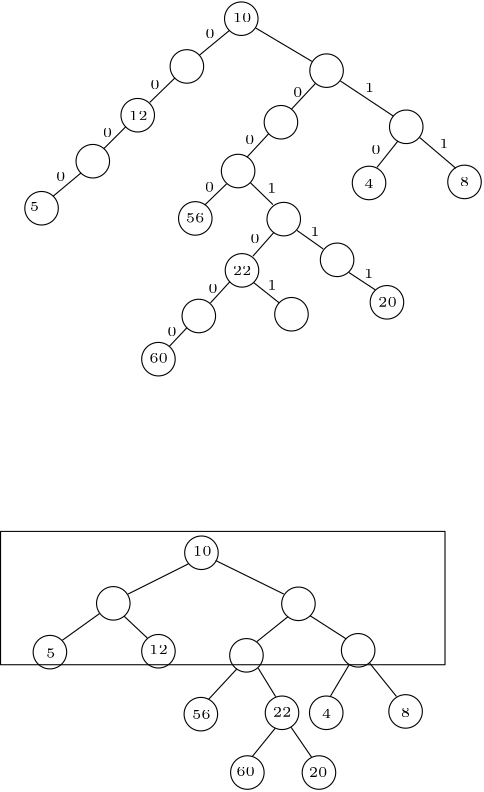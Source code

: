 <?xml version="1.0"?>
<!DOCTYPE ipe SYSTEM "ipe.dtd">
<ipe version="70218" creator="Ipe 7.2.28">
<info created="D:20241101164948" modified="D:20241101165455"/>
<ipestyle name="basic">
<symbol name="arrow/arc(spx)">
<path stroke="sym-stroke" fill="sym-stroke" pen="sym-pen">
0 0 m
-1 0.333 l
-1 -0.333 l
h
</path>
</symbol>
<symbol name="arrow/farc(spx)">
<path stroke="sym-stroke" fill="white" pen="sym-pen">
0 0 m
-1 0.333 l
-1 -0.333 l
h
</path>
</symbol>
<symbol name="arrow/ptarc(spx)">
<path stroke="sym-stroke" fill="sym-stroke" pen="sym-pen">
0 0 m
-1 0.333 l
-0.8 0 l
-1 -0.333 l
h
</path>
</symbol>
<symbol name="arrow/fptarc(spx)">
<path stroke="sym-stroke" fill="white" pen="sym-pen">
0 0 m
-1 0.333 l
-0.8 0 l
-1 -0.333 l
h
</path>
</symbol>
<symbol name="mark/circle(sx)" transformations="translations">
<path fill="sym-stroke">
0.6 0 0 0.6 0 0 e
0.4 0 0 0.4 0 0 e
</path>
</symbol>
<symbol name="mark/disk(sx)" transformations="translations">
<path fill="sym-stroke">
0.6 0 0 0.6 0 0 e
</path>
</symbol>
<symbol name="mark/fdisk(sfx)" transformations="translations">
<group>
<path fill="sym-fill">
0.5 0 0 0.5 0 0 e
</path>
<path fill="sym-stroke" fillrule="eofill">
0.6 0 0 0.6 0 0 e
0.4 0 0 0.4 0 0 e
</path>
</group>
</symbol>
<symbol name="mark/box(sx)" transformations="translations">
<path fill="sym-stroke" fillrule="eofill">
-0.6 -0.6 m
0.6 -0.6 l
0.6 0.6 l
-0.6 0.6 l
h
-0.4 -0.4 m
0.4 -0.4 l
0.4 0.4 l
-0.4 0.4 l
h
</path>
</symbol>
<symbol name="mark/square(sx)" transformations="translations">
<path fill="sym-stroke">
-0.6 -0.6 m
0.6 -0.6 l
0.6 0.6 l
-0.6 0.6 l
h
</path>
</symbol>
<symbol name="mark/fsquare(sfx)" transformations="translations">
<group>
<path fill="sym-fill">
-0.5 -0.5 m
0.5 -0.5 l
0.5 0.5 l
-0.5 0.5 l
h
</path>
<path fill="sym-stroke" fillrule="eofill">
-0.6 -0.6 m
0.6 -0.6 l
0.6 0.6 l
-0.6 0.6 l
h
-0.4 -0.4 m
0.4 -0.4 l
0.4 0.4 l
-0.4 0.4 l
h
</path>
</group>
</symbol>
<symbol name="mark/cross(sx)" transformations="translations">
<group>
<path fill="sym-stroke">
-0.43 -0.57 m
0.57 0.43 l
0.43 0.57 l
-0.57 -0.43 l
h
</path>
<path fill="sym-stroke">
-0.43 0.57 m
0.57 -0.43 l
0.43 -0.57 l
-0.57 0.43 l
h
</path>
</group>
</symbol>
<symbol name="arrow/fnormal(spx)">
<path stroke="sym-stroke" fill="white" pen="sym-pen">
0 0 m
-1 0.333 l
-1 -0.333 l
h
</path>
</symbol>
<symbol name="arrow/pointed(spx)">
<path stroke="sym-stroke" fill="sym-stroke" pen="sym-pen">
0 0 m
-1 0.333 l
-0.8 0 l
-1 -0.333 l
h
</path>
</symbol>
<symbol name="arrow/fpointed(spx)">
<path stroke="sym-stroke" fill="white" pen="sym-pen">
0 0 m
-1 0.333 l
-0.8 0 l
-1 -0.333 l
h
</path>
</symbol>
<symbol name="arrow/linear(spx)">
<path stroke="sym-stroke" pen="sym-pen">
-1 0.333 m
0 0 l
-1 -0.333 l
</path>
</symbol>
<symbol name="arrow/fdouble(spx)">
<path stroke="sym-stroke" fill="white" pen="sym-pen">
0 0 m
-1 0.333 l
-1 -0.333 l
h
-1 0 m
-2 0.333 l
-2 -0.333 l
h
</path>
</symbol>
<symbol name="arrow/double(spx)">
<path stroke="sym-stroke" fill="sym-stroke" pen="sym-pen">
0 0 m
-1 0.333 l
-1 -0.333 l
h
-1 0 m
-2 0.333 l
-2 -0.333 l
h
</path>
</symbol>
<symbol name="arrow/mid-normal(spx)">
<path stroke="sym-stroke" fill="sym-stroke" pen="sym-pen">
0.5 0 m
-0.5 0.333 l
-0.5 -0.333 l
h
</path>
</symbol>
<symbol name="arrow/mid-fnormal(spx)">
<path stroke="sym-stroke" fill="white" pen="sym-pen">
0.5 0 m
-0.5 0.333 l
-0.5 -0.333 l
h
</path>
</symbol>
<symbol name="arrow/mid-pointed(spx)">
<path stroke="sym-stroke" fill="sym-stroke" pen="sym-pen">
0.5 0 m
-0.5 0.333 l
-0.3 0 l
-0.5 -0.333 l
h
</path>
</symbol>
<symbol name="arrow/mid-fpointed(spx)">
<path stroke="sym-stroke" fill="white" pen="sym-pen">
0.5 0 m
-0.5 0.333 l
-0.3 0 l
-0.5 -0.333 l
h
</path>
</symbol>
<symbol name="arrow/mid-double(spx)">
<path stroke="sym-stroke" fill="sym-stroke" pen="sym-pen">
1 0 m
0 0.333 l
0 -0.333 l
h
0 0 m
-1 0.333 l
-1 -0.333 l
h
</path>
</symbol>
<symbol name="arrow/mid-fdouble(spx)">
<path stroke="sym-stroke" fill="white" pen="sym-pen">
1 0 m
0 0.333 l
0 -0.333 l
h
0 0 m
-1 0.333 l
-1 -0.333 l
h
</path>
</symbol>
<anglesize name="22.5 deg" value="22.5"/>
<anglesize name="30 deg" value="30"/>
<anglesize name="45 deg" value="45"/>
<anglesize name="60 deg" value="60"/>
<anglesize name="90 deg" value="90"/>
<arrowsize name="large" value="10"/>
<arrowsize name="small" value="5"/>
<arrowsize name="tiny" value="3"/>
<color name="blue" value="0 0 1"/>
<color name="brown" value="0.647 0.165 0.165"/>
<color name="darkblue" value="0 0 0.545"/>
<color name="darkcyan" value="0 0.545 0.545"/>
<color name="darkgray" value="0.663"/>
<color name="darkgreen" value="0 0.392 0"/>
<color name="darkmagenta" value="0.545 0 0.545"/>
<color name="darkorange" value="1 0.549 0"/>
<color name="darkred" value="0.545 0 0"/>
<color name="gold" value="1 0.843 0"/>
<color name="gray" value="0.745"/>
<color name="green" value="0 1 0"/>
<color name="lightblue" value="0.678 0.847 0.902"/>
<color name="lightcyan" value="0.878 1 1"/>
<color name="lightgray" value="0.827"/>
<color name="lightgreen" value="0.565 0.933 0.565"/>
<color name="lightyellow" value="1 1 0.878"/>
<color name="navy" value="0 0 0.502"/>
<color name="orange" value="1 0.647 0"/>
<color name="pink" value="1 0.753 0.796"/>
<color name="purple" value="0.627 0.125 0.941"/>
<color name="red" value="1 0 0"/>
<color name="seagreen" value="0.18 0.545 0.341"/>
<color name="turquoise" value="0.251 0.878 0.816"/>
<color name="violet" value="0.933 0.51 0.933"/>
<color name="yellow" value="1 1 0"/>
<dashstyle name="dash dot dotted" value="[4 2 1 2 1 2] 0"/>
<dashstyle name="dash dotted" value="[4 2 1 2] 0"/>
<dashstyle name="dashed" value="[4] 0"/>
<dashstyle name="dotted" value="[1 3] 0"/>
<gridsize name="10 pts (~3.5 mm)" value="10"/>
<gridsize name="14 pts (~5 mm)" value="14"/>
<gridsize name="16 pts (~6 mm)" value="16"/>
<gridsize name="20 pts (~7 mm)" value="20"/>
<gridsize name="28 pts (~10 mm)" value="28"/>
<gridsize name="32 pts (~12 mm)" value="32"/>
<gridsize name="4 pts" value="4"/>
<gridsize name="56 pts (~20 mm)" value="56"/>
<gridsize name="8 pts (~3 mm)" value="8"/>
<opacity name="10%" value="0.1"/>
<opacity name="30%" value="0.3"/>
<opacity name="50%" value="0.5"/>
<opacity name="75%" value="0.75"/>
<pen name="fat" value="1.2"/>
<pen name="heavier" value="0.8"/>
<pen name="ultrafat" value="2"/>
<symbolsize name="large" value="5"/>
<symbolsize name="small" value="2"/>
<symbolsize name="tiny" value="1.1"/>
<textsize name="Huge" value="\Huge"/>
<textsize name="LARGE" value="\LARGE"/>
<textsize name="Large" value="\Large"/>
<textsize name="footnote" value="\footnotesize"/>
<textsize name="huge" value="\huge"/>
<textsize name="large" value="\large"/>
<textsize name="script" value="\scriptsize"/>
<textsize name="small" value="\small"/>
<textsize name="tiny" value="\tiny"/>
<textstyle name="center" begin="\begin{center}" end="\end{center}"/>
<textstyle name="item" begin="\begin{itemize}\item{}" end="\end{itemize}"/>
<textstyle name="itemize" begin="\begin{itemize}" end="\end{itemize}"/>
<tiling name="falling" angle="-60" step="4" width="1"/>
<tiling name="rising" angle="30" step="4" width="1"/>
</ipestyle>
<page>
<layer name="alpha"/>
<view layers="alpha" active="alpha"/>
<path layer="alpha" matrix="1 0 0 1 73.0129 84.3839" stroke="black">
6.03211 0 0 6.03211 237.647 676.186 e
</path>
<path matrix="1 0 0 1 53.4271 67.199" stroke="black">
6.03211 0 0 6.03211 237.647 676.186 e
</path>
<path matrix="1 0 0 1 35.7366 49.635" stroke="black">
6.03211 0 0 6.03211 237.647 676.186 e
</path>
<path matrix="1 0 0 1 19.5625 33.082" stroke="black">
6.03211 0 0 6.03211 237.647 676.186 e
</path>
<path matrix="1 0 0 1 1.1139 16.149" stroke="black">
6.03211 0 0 6.03211 237.647 676.186 e
</path>
<path matrix="1 0 0 1 103.718 65.683" stroke="black">
6.03211 0 0 6.03211 237.647 676.186 e
</path>
<path matrix="1 0 0 1 87.2917 47.108" stroke="black">
6.03211 0 0 6.03211 237.647 676.186 e
</path>
<path matrix="1 0 0 1 71.8757 29.543" stroke="black">
6.03211 0 0 6.03211 237.647 676.186 e
</path>
<path matrix="1 0 0 1 56.4597 12.485" stroke="black">
6.03211 0 0 6.03211 237.647 676.186 e
</path>
<path matrix="1 0 0 1 132.402 45.465" stroke="black">
6.03211 0 0 6.03211 237.647 676.186 e
</path>
<path matrix="1 0 0 1 119.008 25.247" stroke="black">
6.03211 0 0 6.03211 237.647 676.186 e
</path>
<path matrix="1 0 0 1 153.378 25.626" stroke="black">
6.03211 0 0 6.03211 237.647 676.186 e
</path>
<path matrix="1 0 0 1 88.3025 12.232" stroke="black">
6.03211 0 0 6.03211 237.647 676.186 e
</path>
<path matrix="1 0 0 1 73.2657 -6.217" stroke="black">
6.03211 0 0 6.03211 237.647 676.186 e
</path>
<path matrix="1 0 0 1 57.7233 -22.643" stroke="black">
6.03211 0 0 6.03211 237.647 676.186 e
</path>
<path matrix="1 0 0 1 43.1919 -38.186" stroke="black">
6.03211 0 0 6.03211 237.647 676.186 e
</path>
<path matrix="1 0 0 1 91.0825 -22.012" stroke="black">
6.03211 0 0 6.03211 237.647 676.186 e
</path>
<path matrix="1 0 0 1 107.509 -2.426" stroke="black">
6.03211 0 0 6.03211 237.647 676.186 e
</path>
<path matrix="1 0 0 1 125.453 -17.715" stroke="black">
6.03211 0 0 6.03211 237.647 676.186 e
</path>
<path matrix="1 0 0 1 15.279 177.03" stroke="black">
291.105 579.299 m
280.364 570.454 l
</path>
<path matrix="1 0 0 1 15.279 177.03" stroke="black">
271.519 562.24 m
262.421 553.395 l
</path>
<path matrix="1 0 0 1 15.279 177.03" stroke="black">
253.829 544.676 m
245.868 536.715 l
</path>
<path matrix="1 0 0 1 15.279 177.03" stroke="black">
237.655 527.997 m
227.672 519.657 l
</path>
<path matrix="1 0 0 1 15.279 177.03" stroke="black">
300.582 580.183 m
320.8 568.179 l
</path>
<path matrix="1 0 0 1 15.279 177.03" stroke="black">
322.19 560.345 m
313.471 550.994 l
</path>
<path matrix="1 0 0 1 15.279 177.03" stroke="black">
305.257 542.149 m
297.423 533.683 l
</path>
<path matrix="1 0 0 1 15.279 177.03" stroke="black">
290.094 524.079 m
282.26 516.498 l
</path>
<path matrix="1 0 0 1 15.279 177.03" stroke="black">
298.687 524.458 m
306.774 516.624 l
</path>
<path matrix="1 0 0 1 15.279 177.03" stroke="black">
307.153 506.642 m
299.571 498.049 l
</path>
<path matrix="1 0 0 1 15.279 177.03" stroke="black">
315.418 507.325 m
324.851 500.662 l
</path>
<path matrix="1 0 0 1 15.279 177.03" stroke="black">
334.06 492.202 m
343.643 485.913 l
</path>
<path matrix="1 0 0 1 15.279 177.03" stroke="black">
291.31 488.907 m
284.273 481.196 l
</path>
<path matrix="1 0 0 1 15.279 177.03" stroke="black">
275.812 472.287 m
269.524 465.623 l
</path>
<path matrix="1 0 0 1 15.279 177.03" stroke="black">
331.076 561.109 m
350.14 548.465 l
</path>
<path matrix="1 0 0 1 15.279 177.03" stroke="black">
351.794 539.516 m
344.207 529.984 l
</path>
<path matrix="1 0 0 1 15.279 177.03" stroke="black">
359.575 540.781 m
372.608 529.693 l
</path>
<text matrix="1 0 0 1 83.6695 73.862" transformations="translations" pos="214.032 679.669" stroke="black" type="label" width="3.39" height="3.21" depth="0" valign="baseline" size="tiny">0</text>
<text matrix="1 0 0 1 63.8359 55.521" transformations="translations" pos="214.032 679.669" stroke="black" type="label" width="3.39" height="3.21" depth="0" valign="baseline" size="tiny">0</text>
<text matrix="1 0 0 1 46.7746 38.247" transformations="translations" pos="214.032 679.669" stroke="black" type="label" width="3.39" height="3.21" depth="0" valign="baseline" size="tiny">0</text>
<text matrix="1 0 0 1 29.9265 22.465" transformations="translations" pos="214.032 679.669" stroke="black" type="label" width="3.39" height="3.21" depth="0" valign="baseline" size="tiny">0</text>
<text matrix="1 0 0 1 115.233 52.749" transformations="translations" pos="214.032 679.669" stroke="black" type="label" width="3.39" height="3.21" depth="0" valign="baseline" size="tiny">0</text>
<text matrix="1 0 0 1 97.9587 35.687" transformations="translations" pos="214.032 679.669" stroke="black" type="label" width="3.39" height="3.21" depth="0" valign="baseline" size="tiny">0</text>
<text matrix="1 0 0 1 83.4565 18.626" transformations="translations" pos="214.032 679.669" stroke="black" type="label" width="3.39" height="3.21" depth="0" valign="baseline" size="tiny">0</text>
<text matrix="1 0 0 1 190.357 69.032" transformations="translations" pos="164.723 665.142" stroke="black" type="label" width="3.39" height="3.21" depth="0" valign="baseline" size="tiny">1</text>
<text matrix="1 0 0 1 217.229 48.771" transformations="translations" pos="164.723 665.142" stroke="black" type="label" width="3.39" height="3.21" depth="0" valign="baseline" size="tiny">1</text>
<text matrix="1 0 0 1 155.168 32.776" transformations="translations" pos="164.723 665.142" stroke="black" type="label" width="3.39" height="3.21" depth="0" valign="baseline" size="tiny">1</text>
<text matrix="1 0 0 1 170.737 17.208" transformations="translations" pos="164.723 665.142" stroke="black" type="label" width="3.39" height="3.21" depth="0" valign="baseline" size="tiny">1</text>
<text matrix="1 0 0 1 190.144 2.066" transformations="translations" pos="164.723 665.142" stroke="black" type="label" width="3.39" height="3.21" depth="0" valign="baseline" size="tiny">1</text>
<text matrix="1 0 0 1 99.8776 0.072" transformations="translations" pos="214.032 679.669" stroke="black" type="label" width="3.39" height="3.21" depth="0" valign="baseline" size="tiny">0</text>
<text matrix="1 0 0 1 84.7357 -17.842" transformations="translations" pos="214.032 679.669" stroke="black" type="label" width="3.39" height="3.21" depth="0" valign="baseline" size="tiny">0</text>
<text matrix="1 0 0 1 70.0202 -33.411" transformations="translations" pos="214.032 679.669" stroke="black" type="label" width="3.39" height="3.21" depth="0" valign="baseline" size="tiny">0</text>
<text matrix="1 0 0 1 143.384 32.062" transformations="translations" pos="214.032 679.669" stroke="black" type="label" width="3.39" height="3.21" depth="0" valign="baseline" size="tiny">0</text>
<text matrix="1 0 0 1 13.3836 174.503" transformations="translations" pos="294.189 584.807" stroke="black" type="label" width="6.78" height="3.21" depth="0" valign="baseline" size="tiny">10</text>
<text matrix="1 0 0 1 -24.0192 139.122" transformations="translations" pos="294.189 584.807" stroke="black" type="label" width="6.78" height="3.21" depth="0" valign="baseline" size="tiny">12</text>
<text matrix="1 0 0 1 -59.6528 106.521" transformations="translations" pos="294.189 584.807" stroke="black" type="label" width="3.39" height="3.21" depth="0" valign="baseline" size="tiny">5</text>
<text matrix="1 0 0 1 -3.5488 102.351" transformations="translations" pos="294.189 584.807" stroke="black" type="label" width="6.78" height="3.21" depth="0" valign="baseline" size="tiny">56</text>
<path matrix="1 0 0 1 15.279 177.03" stroke="black">
299.819 488.548 m
309.044 481.219 l
</path>
<text matrix="1 0 0 1 13.3835 83.3967" transformations="translations" pos="294.189 584.807" stroke="black" type="label" width="6.78" height="3.21" depth="0" valign="baseline" size="tiny">22</text>
<text matrix="1 0 0 1 -16.6902 51.933" transformations="translations" pos="294.189 584.807" stroke="black" type="label" width="6.78" height="3.21" depth="0" valign="baseline" size="tiny">60</text>
<text matrix="1 0 0 1 65.6967 72.024" transformations="translations" pos="294.189 584.807" stroke="black" type="label" width="6.78" height="3.21" depth="0" valign="baseline" size="tiny">20</text>
<text matrix="1 0 0 1 60.7687 114.734" transformations="translations" pos="294.189 584.807" stroke="black" type="label" width="3.39" height="3.21" depth="0" valign="baseline" size="tiny">4</text>
<text matrix="1 0 0 1 95.1387 115.366" transformations="translations" pos="294.189 584.807" stroke="black" type="label" width="3.39" height="3.21" depth="0" valign="baseline" size="tiny">8</text>
<text matrix="1 0 0 1 155.321 -2.125" transformations="translations" pos="164.723 665.142" stroke="black" type="label" width="3.39" height="3.21" depth="0" valign="baseline" size="tiny">1</text>
<path matrix="1 0 0 1 58.6704 -107.877" stroke="black">
6.03211 0 0 6.03211 237.647 676.186 e
</path>
<path matrix="1 0 0 1 26.9405 -126.092" stroke="black">
6.03211 0 0 6.03211 237.647 676.186 e
</path>
<path matrix="1 0 0 1 93.5894 -126.256" stroke="black">
6.03211 0 0 6.03211 237.647 676.186 e
</path>
<path matrix="1 0 0 1 4.1222 -143.657" stroke="black">
6.03211 0 0 6.03211 237.647 676.186 e
</path>
<path matrix="1 0 0 1 43.1923 -143.329" stroke="black">
6.03211 0 0 6.03211 237.647 676.186 e
</path>
<path matrix="1 0 0 1 74.8752 -144.806" stroke="black">
6.03211 0 0 6.03211 237.647 676.186 e
</path>
<path matrix="1 0 0 1 115.094 -143" stroke="black">
6.03211 0 0 6.03211 237.647 676.186 e
</path>
<path matrix="1 0 0 1 103.603 -165.49" stroke="black">
6.03211 0 0 6.03211 237.647 676.186 e
</path>
<path matrix="1 0 0 1 132.167 -164.998" stroke="black">
6.03211 0 0 6.03211 237.647 676.186 e
</path>
<path matrix="1 0 0 1 58.4592 -165.983" stroke="black">
6.03211 0 0 6.03211 237.647 676.186 e
</path>
<path matrix="1 0 0 1 87.6797 -165.49" stroke="black">
6.03211 0 0 6.03211 237.647 676.186 e
</path>
<path matrix="1 0 0 1 75.2035 -186.995" stroke="black">
6.03211 0 0 6.03211 237.647 676.186 e
</path>
<path matrix="1 0 0 1 100.977 -186.995" stroke="black">
6.03211 0 0 6.03211 237.647 676.186 e
</path>
<path stroke="black">
322.938 505.208 m
314.573 494.898 l
</path>
<path stroke="black">
328.579 505.5 m
335.972 494.704 l
</path>
<path stroke="black">
291.643 564.325 m
269.855 553.431 l
</path>
<path stroke="black">
259.643 546.428 m
246.22 536.799 l
</path>
<path stroke="black">
301.466 565.492 m
325.977 553.431 l
</path>
<path stroke="black">
327.533 545.358 m
316.251 536.312 l
</path>
<path stroke="black">
335.412 545.65 m
348.445 537.285 l
</path>
<path stroke="black">
268.494 545.455 m
276.858 537.577 l
</path>
<path stroke="black">
309.053 526.489 m
298.937 515.595 l
</path>
<path stroke="black">
316.737 526.78 m
323.059 516.47 l
</path>
<path stroke="black">
349.515 528.045 m
342.804 516.762 l
</path>
<path stroke="black">
356.907 528.531 m
366.536 516.568 l
</path>
<text matrix="1 0 0 1 -0.49248 -1.80576" transformations="translations" pos="293.71 569.048" stroke="black" type="label" width="6.78" height="3.21" depth="0" valign="baseline" size="tiny">10</text>
<text matrix="1 0 0 1 -53.3455 -38.5691" transformations="translations" pos="293.71 569.048" stroke="black" type="label" width="3.39" height="3.21" depth="0" valign="baseline" size="tiny">5</text>
<text matrix="1 0 0 1 -16.2523 -37.2645" transformations="translations" pos="293.71 569.048" stroke="black" type="label" width="6.78" height="3.21" depth="0" valign="baseline" size="tiny">12</text>
<text matrix="1 0 0 1 28.2351 -59.7544" transformations="translations" pos="293.71 569.048" stroke="black" type="label" width="6.78" height="3.21" depth="0" valign="baseline" size="tiny">22</text>
<text matrix="1 0 0 1 -0.821227 -60.5752" transformations="translations" pos="293.71 569.048" stroke="black" type="label" width="6.78" height="3.21" depth="0" valign="baseline" size="tiny">56</text>
<text matrix="1 0 0 1 15.1023 -81.0953" transformations="translations" pos="293.71 569.048" stroke="black" type="label" width="6.78" height="3.21" depth="0" valign="baseline" size="tiny">60</text>
<text matrix="1 0 0 1 41.2038 -81.4236" transformations="translations" pos="293.71 569.048" stroke="black" type="label" width="6.78" height="3.21" depth="0" valign="baseline" size="tiny">20</text>
<text matrix="1 0 0 1 45.941 -60.3218" transformations="translations" pos="293.71 569.048" stroke="black" type="label" width="3.39" height="3.21" depth="0" valign="baseline" size="tiny">4</text>
<text matrix="1 0 0 1 74.3407 -59.9935" transformations="translations" pos="293.71 569.048" stroke="black" type="label" width="3.39" height="3.21" depth="0" valign="baseline" size="tiny">8</text>
<path stroke="black">
224 576 m
224 528 l
384 528 l
384 576 l
h
</path>
</page>
</ipe>
